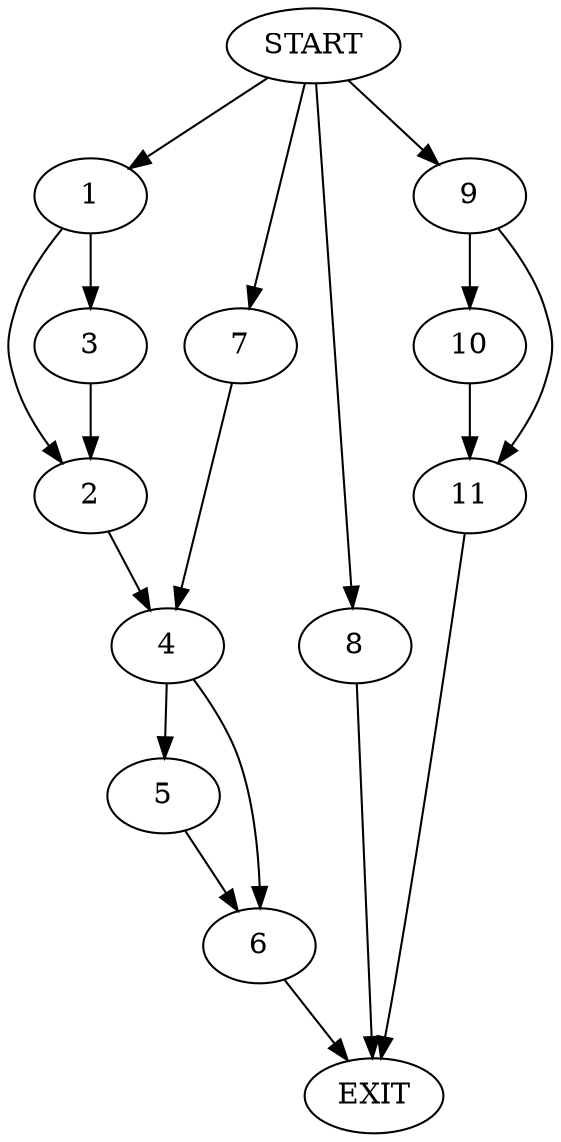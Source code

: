 digraph {
0 [label="START"]
12 [label="EXIT"]
0 -> 1
1 -> 2
1 -> 3
2 -> 4
3 -> 2
4 -> 5
4 -> 6
0 -> 7
7 -> 4
5 -> 6
6 -> 12
0 -> 8
8 -> 12
0 -> 9
9 -> 10
9 -> 11
11 -> 12
10 -> 11
}

